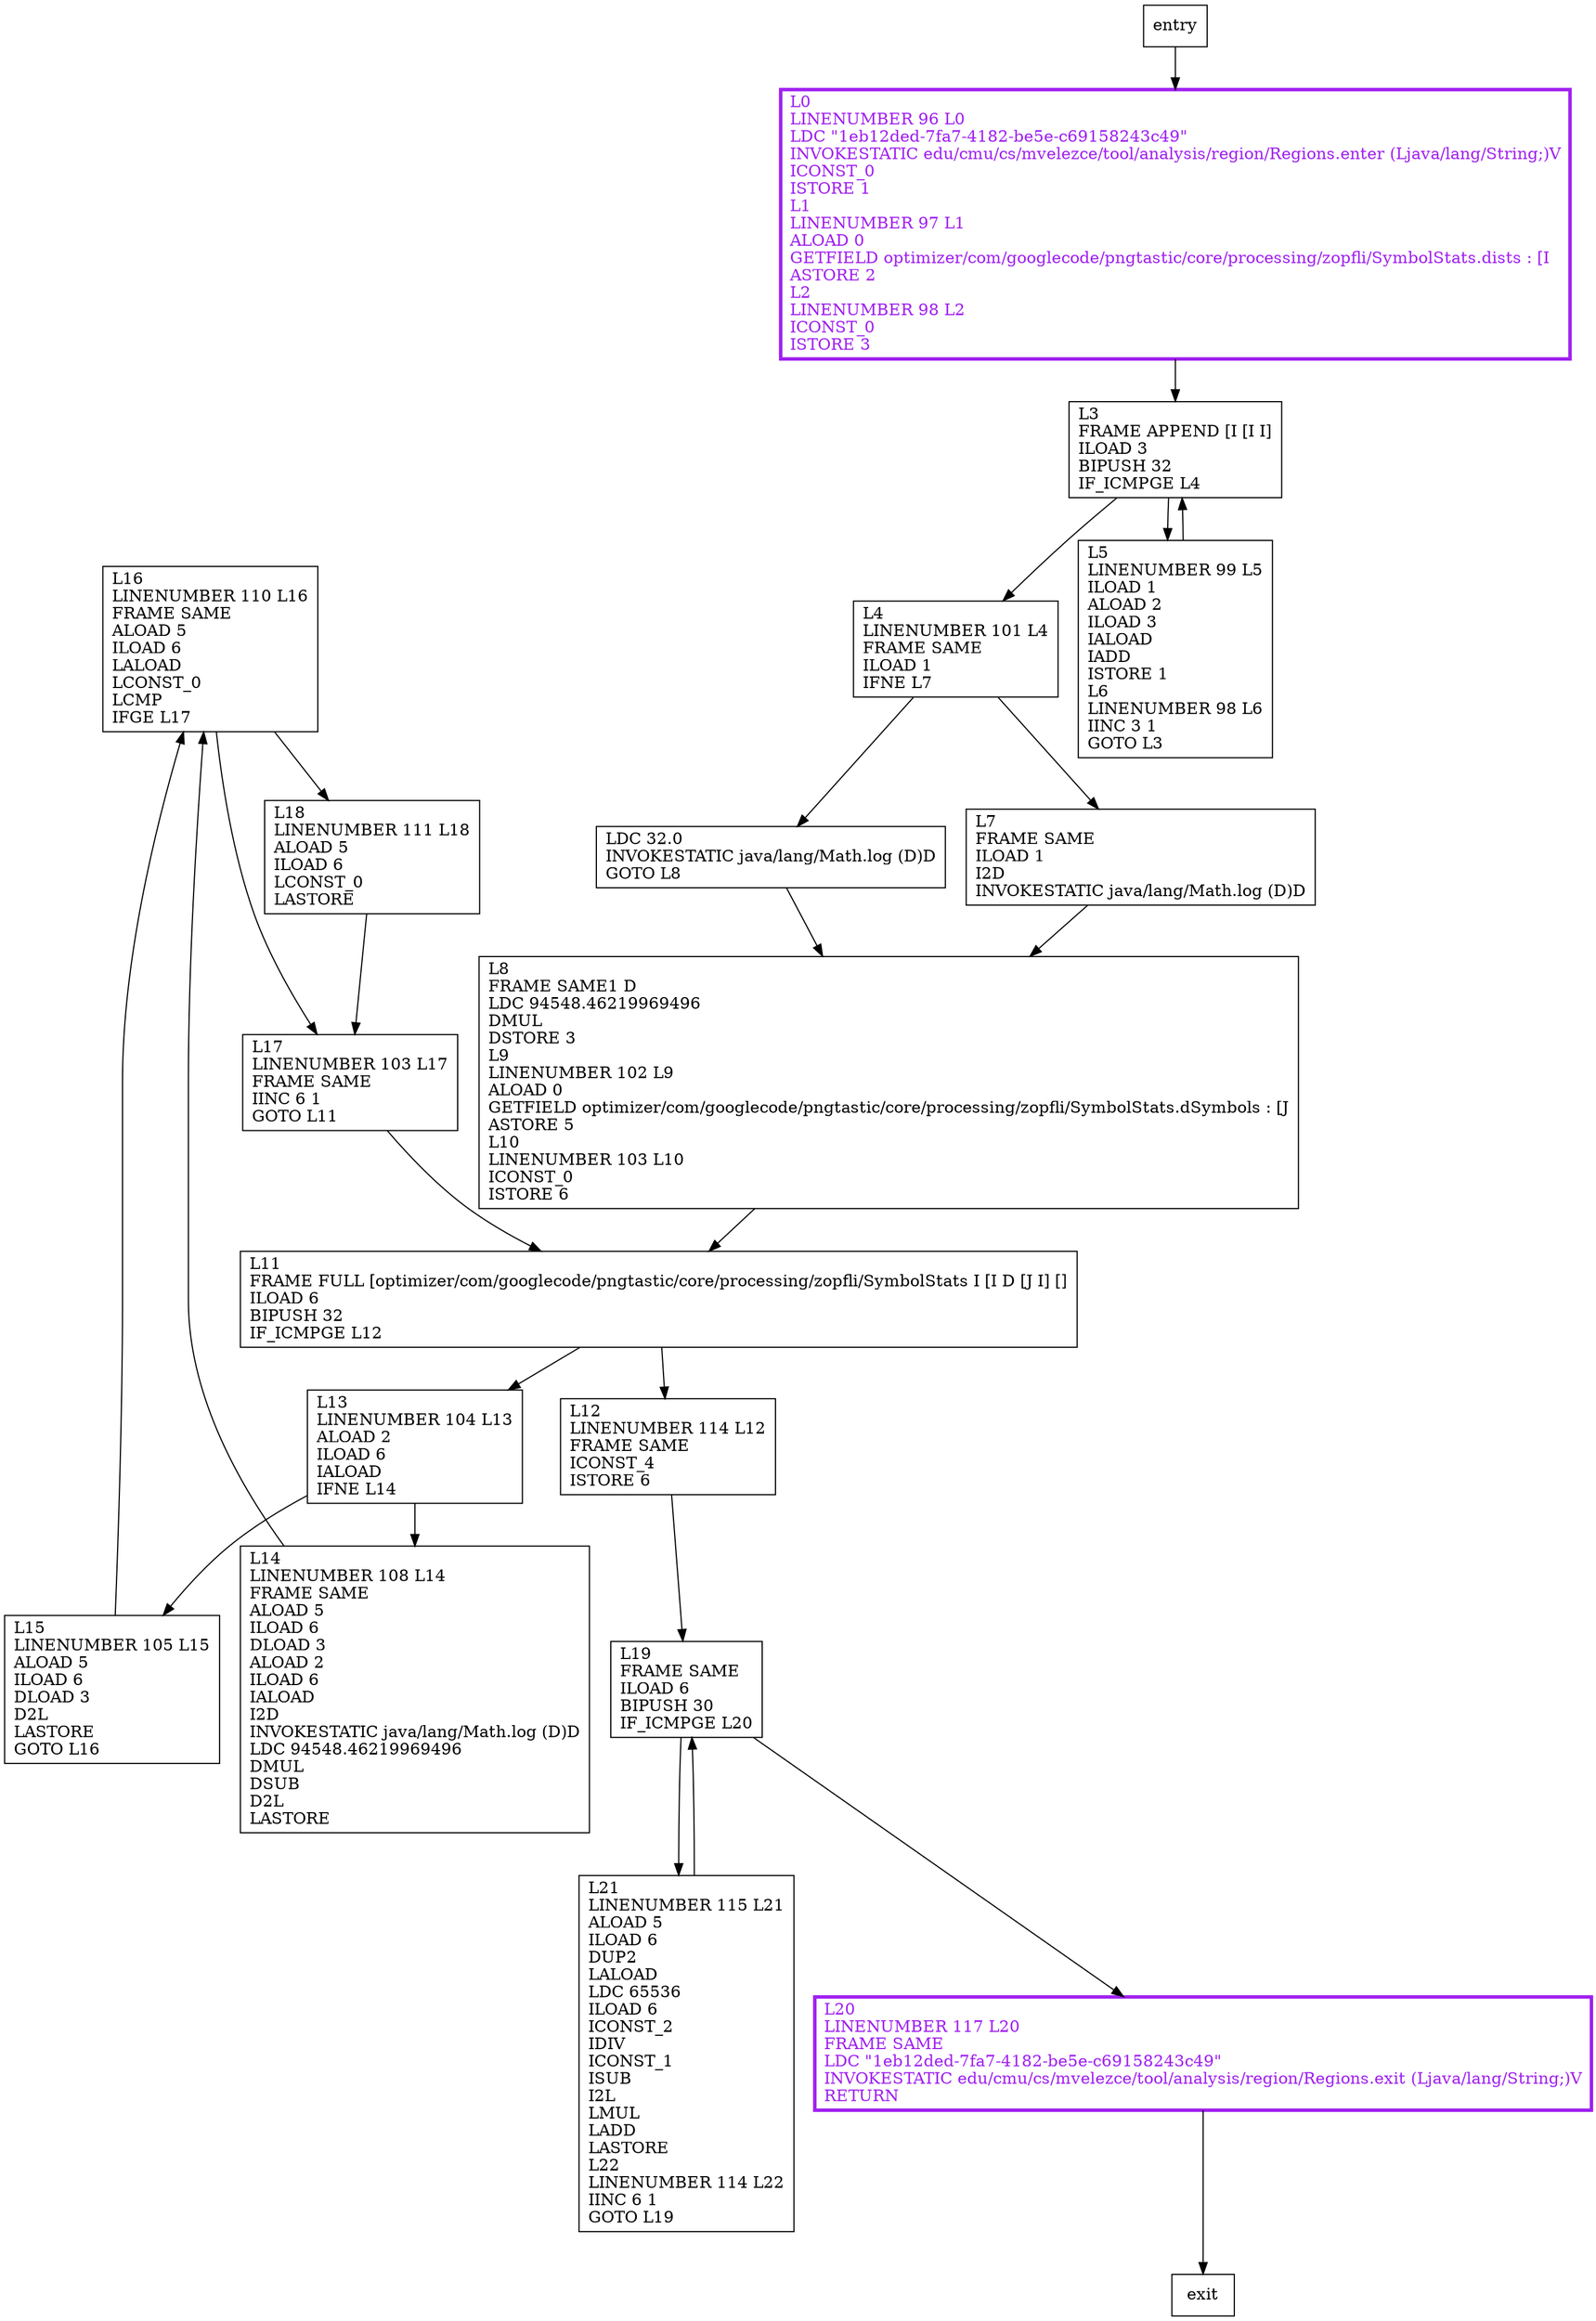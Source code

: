 digraph calculateDists {
node [shape=record];
1539958048 [label="L16\lLINENUMBER 110 L16\lFRAME SAME\lALOAD 5\lILOAD 6\lLALOAD\lLCONST_0\lLCMP\lIFGE L17\l"];
1978212296 [label="L20\lLINENUMBER 117 L20\lFRAME SAME\lLDC \"1eb12ded-7fa7-4182-be5e-c69158243c49\"\lINVOKESTATIC edu/cmu/cs/mvelezce/tool/analysis/region/Regions.exit (Ljava/lang/String;)V\lRETURN\l"];
654457334 [label="L15\lLINENUMBER 105 L15\lALOAD 5\lILOAD 6\lDLOAD 3\lD2L\lLASTORE\lGOTO L16\l"];
1629296174 [label="L11\lFRAME FULL [optimizer/com/googlecode/pngtastic/core/processing/zopfli/SymbolStats I [I D [J I] []\lILOAD 6\lBIPUSH 32\lIF_ICMPGE L12\l"];
658577622 [label="L14\lLINENUMBER 108 L14\lFRAME SAME\lALOAD 5\lILOAD 6\lDLOAD 3\lALOAD 2\lILOAD 6\lIALOAD\lI2D\lINVOKESTATIC java/lang/Math.log (D)D\lLDC 94548.46219969496\lDMUL\lDSUB\lD2L\lLASTORE\l"];
2120921351 [label="L21\lLINENUMBER 115 L21\lALOAD 5\lILOAD 6\lDUP2\lLALOAD\lLDC 65536\lILOAD 6\lICONST_2\lIDIV\lICONST_1\lISUB\lI2L\lLMUL\lLADD\lLASTORE\lL22\lLINENUMBER 114 L22\lIINC 6 1\lGOTO L19\l"];
330751252 [label="L3\lFRAME APPEND [I [I I]\lILOAD 3\lBIPUSH 32\lIF_ICMPGE L4\l"];
831109065 [label="L12\lLINENUMBER 114 L12\lFRAME SAME\lICONST_4\lISTORE 6\l"];
1208493623 [label="LDC 32.0\lINVOKESTATIC java/lang/Math.log (D)D\lGOTO L8\l"];
152741767 [label="L5\lLINENUMBER 99 L5\lILOAD 1\lALOAD 2\lILOAD 3\lIALOAD\lIADD\lISTORE 1\lL6\lLINENUMBER 98 L6\lIINC 3 1\lGOTO L3\l"];
2026797274 [label="L17\lLINENUMBER 103 L17\lFRAME SAME\lIINC 6 1\lGOTO L11\l"];
779205297 [label="L13\lLINENUMBER 104 L13\lALOAD 2\lILOAD 6\lIALOAD\lIFNE L14\l"];
464268759 [label="L19\lFRAME SAME\lILOAD 6\lBIPUSH 30\lIF_ICMPGE L20\l"];
602429682 [label="L4\lLINENUMBER 101 L4\lFRAME SAME\lILOAD 1\lIFNE L7\l"];
700896309 [label="L7\lFRAME SAME\lILOAD 1\lI2D\lINVOKESTATIC java/lang/Math.log (D)D\l"];
343053870 [label="L8\lFRAME SAME1 D\lLDC 94548.46219969496\lDMUL\lDSTORE 3\lL9\lLINENUMBER 102 L9\lALOAD 0\lGETFIELD optimizer/com/googlecode/pngtastic/core/processing/zopfli/SymbolStats.dSymbols : [J\lASTORE 5\lL10\lLINENUMBER 103 L10\lICONST_0\lISTORE 6\l"];
1466321085 [label="L18\lLINENUMBER 111 L18\lALOAD 5\lILOAD 6\lLCONST_0\lLASTORE\l"];
155611542 [label="L0\lLINENUMBER 96 L0\lLDC \"1eb12ded-7fa7-4182-be5e-c69158243c49\"\lINVOKESTATIC edu/cmu/cs/mvelezce/tool/analysis/region/Regions.enter (Ljava/lang/String;)V\lICONST_0\lISTORE 1\lL1\lLINENUMBER 97 L1\lALOAD 0\lGETFIELD optimizer/com/googlecode/pngtastic/core/processing/zopfli/SymbolStats.dists : [I\lASTORE 2\lL2\lLINENUMBER 98 L2\lICONST_0\lISTORE 3\l"];
entry;
exit;
1539958048 -> 2026797274;
1539958048 -> 1466321085;
1978212296 -> exit;
654457334 -> 1539958048;
1629296174 -> 779205297;
1629296174 -> 831109065;
658577622 -> 1539958048;
2120921351 -> 464268759;
330751252 -> 602429682;
330751252 -> 152741767;
831109065 -> 464268759;
1208493623 -> 343053870;
152741767 -> 330751252;
entry -> 155611542;
2026797274 -> 1629296174;
779205297 -> 654457334;
779205297 -> 658577622;
464268759 -> 1978212296;
464268759 -> 2120921351;
602429682 -> 1208493623;
602429682 -> 700896309;
700896309 -> 343053870;
343053870 -> 1629296174;
1466321085 -> 2026797274;
155611542 -> 330751252;
1978212296[fontcolor="purple", penwidth=3, color="purple"];
155611542[fontcolor="purple", penwidth=3, color="purple"];
}
